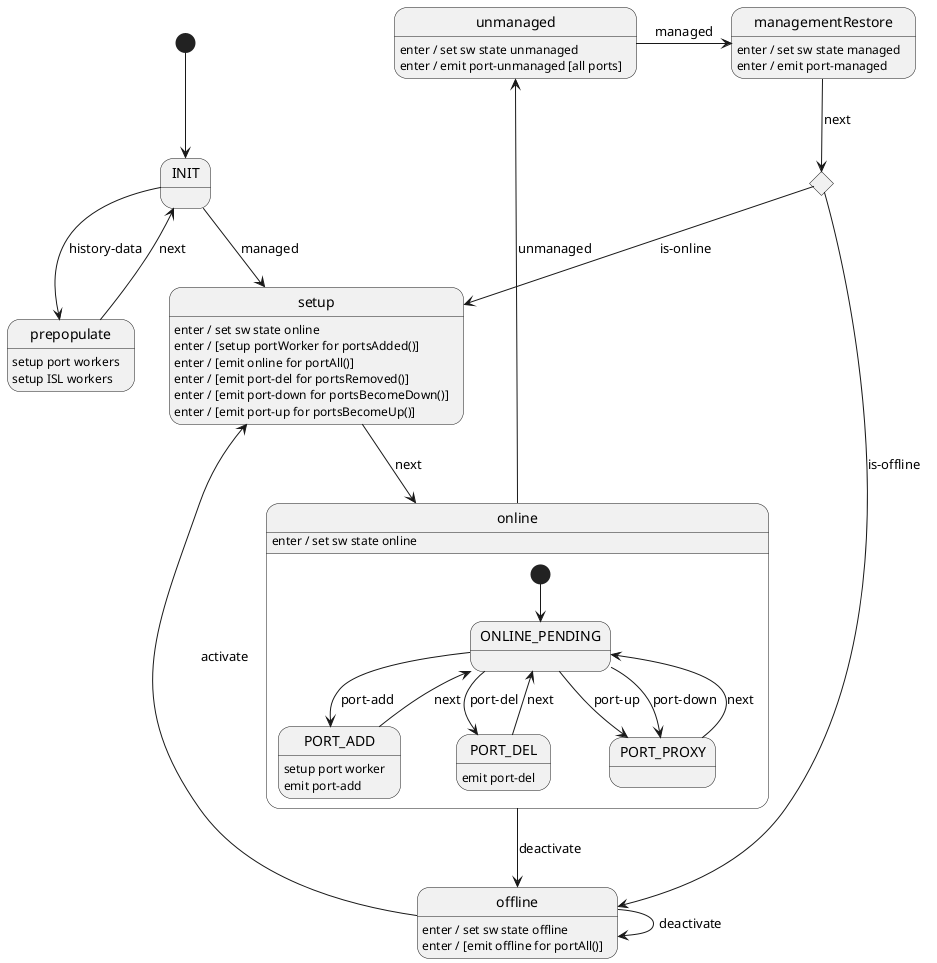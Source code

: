 @startuml
[*] --> INIT

state switchSync <<choice>>

INIT --> prepopulate : history-data
INIT --> setup : managed

prepopulate : setup port workers
prepopulate : setup ISL workers
prepopulate --> INIT : next

switchSync --> setup : is-online
switchSync --> offline : is-offline

setup : enter / set sw state online
setup : enter / [setup portWorker for portsAdded()]
setup : enter / [emit online for portAll()]
setup : enter / [emit port-del for portsRemoved()]
setup : enter / [emit port-down for portsBecomeDown()]
setup : enter / [emit port-up for portsBecomeUp()]
setup --> online : next

state online {
    online : enter / set sw state online
    [*] --> ONLINE_PENDING
    
    ONLINE_PENDING --> PORT_ADD : port-add
    ONLINE_PENDING --> PORT_DEL : port-del
    ONLINE_PENDING --> PORT_PROXY : port-up
    ONLINE_PENDING --> PORT_PROXY : port-down

    PORT_ADD : setup port worker
    PORT_ADD : emit port-add
    PORT_ADD --> ONLINE_PENDING : next
    
    PORT_DEL : emit port-del
    PORT_DEL --> ONLINE_PENDING : next

    PORT_PROXY --> ONLINE_PENDING : next
}
online --> offline : deactivate
online --> unmanaged : unmanaged

offline : enter / set sw state offline
offline : enter / [emit offline for portAll()]
offline --> setup : activate
offline --> offline : deactivate

unmanaged : enter / set sw state unmanaged
unmanaged : enter / emit port-unmanaged [all ports]
unmanaged -r-> managementRestore : managed

managementRestore : enter / set sw state managed
managementRestore : enter / emit port-managed
managementRestore --> switchSync : next

@enduml
